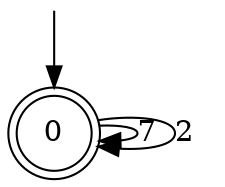digraph g {

	s0 [shape="doublecircle" label="0"];
	s0 -> s0 [label="7"];
	s0 -> s0 [label="2"];

__start0 [label="" shape="none" width="0" height="0"];
__start0 -> s0;

}

